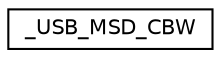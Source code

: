 digraph "Graphical Class Hierarchy"
{
  edge [fontname="Helvetica",fontsize="10",labelfontname="Helvetica",labelfontsize="10"];
  node [fontname="Helvetica",fontsize="10",shape=record];
  rankdir="LR";
  Node1 [label="_USB_MSD_CBW",height=0.2,width=0.4,color="black", fillcolor="white", style="filled",URL="$struct___u_s_b___m_s_d___c_b_w.html"];
}
